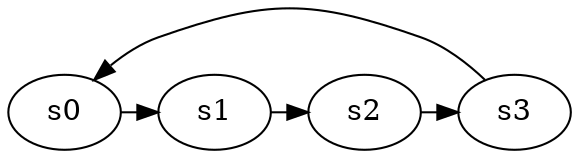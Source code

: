 digraph game_0422_cycle_4 {
    s0 [name="s0", player=1];
    s1 [name="s1", player=0];
    s2 [name="s2", player=0];
    s3 [name="s3", player=0];

    s0 -> s1 [constraint="!(time % 3 == 0)"];
    s1 -> s2 [constraint="time == 8 || time == 13 || time == 17 || time == 20"];
    s2 -> s3 [constraint="time % 5 == 3 || time % 5 == 1"];
    s3 -> s0 [constraint="time == 8 || time == 13 || time == 21 || time == 24"];
}
